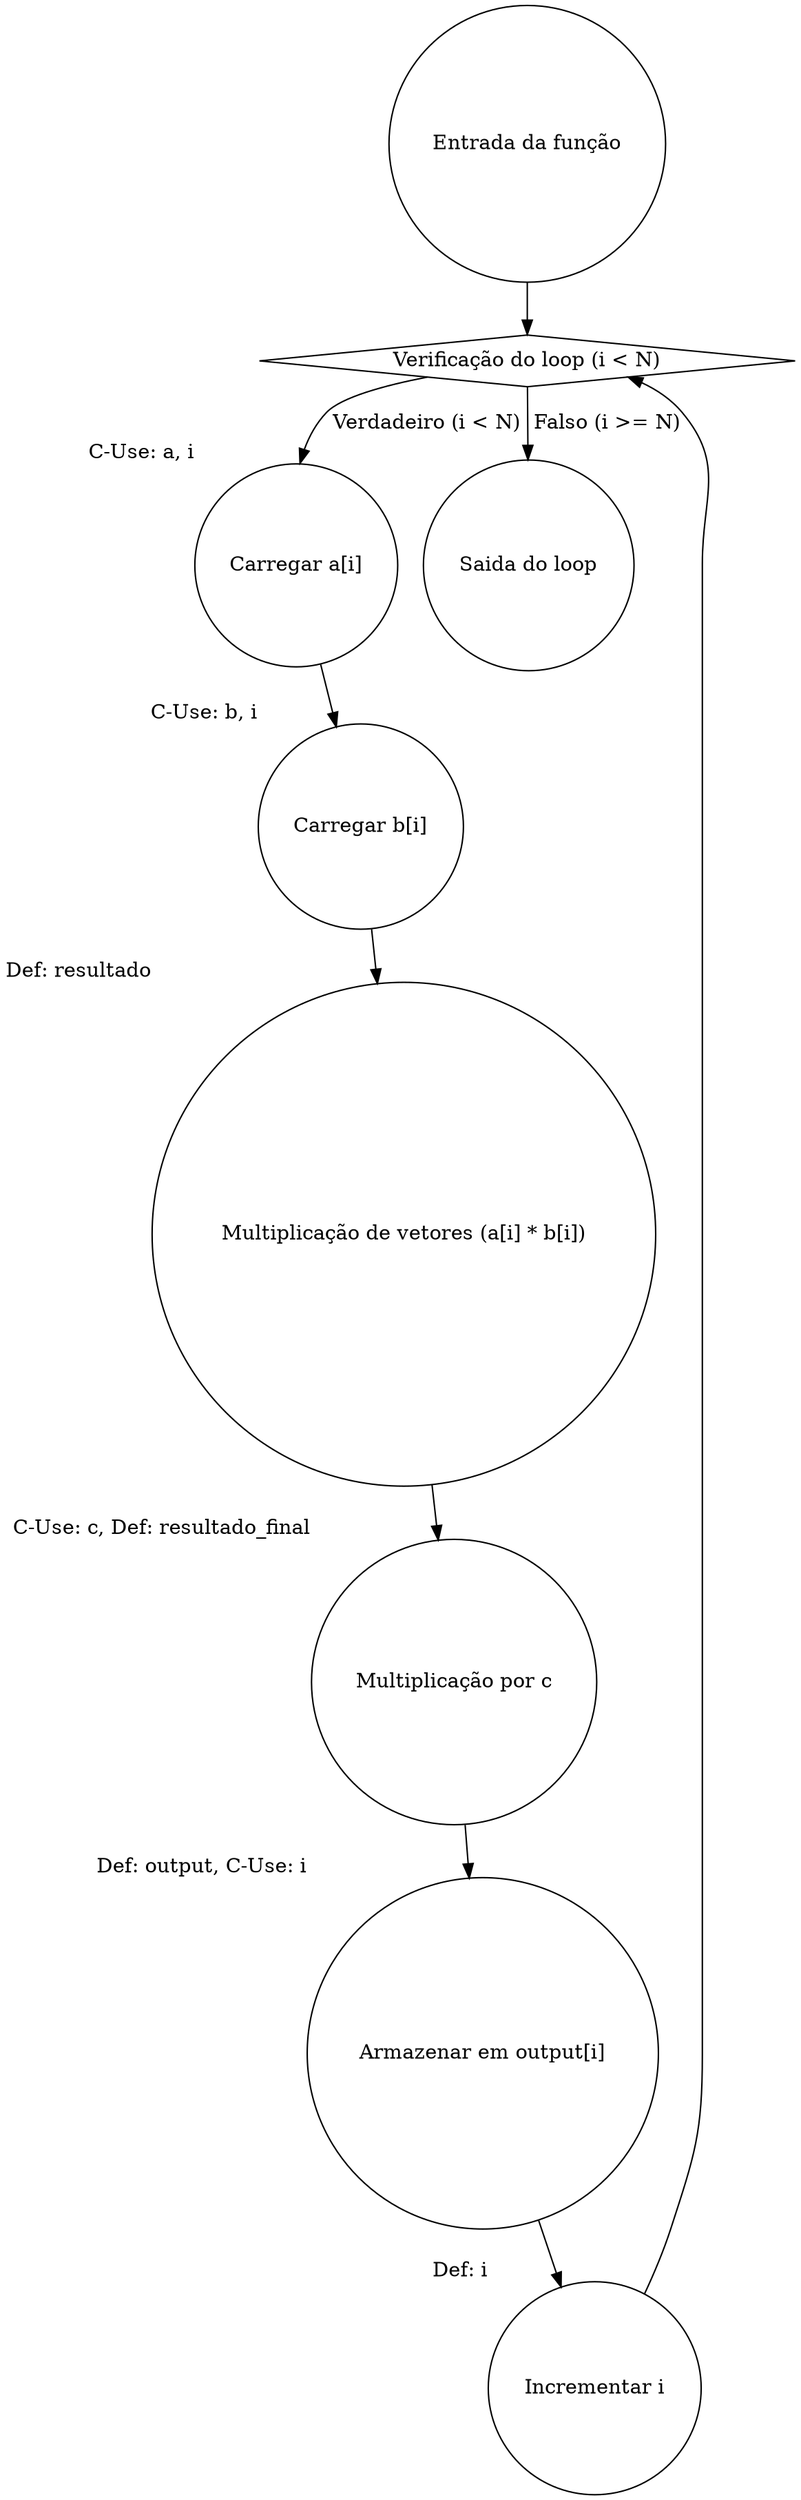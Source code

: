 digraph vec_mpy1 {
    rankdir=TB;
    node [shape=circle];
    
    1 [label="Entrada da função"];
    2 [label="Verificação do loop (i < N)", shape=diamond];
    3 [label="Carregar a[i]", xlabel="C-Use: a, i"];
    4 [label="Carregar b[i]", xlabel="C-Use: b, i"];
    5 [label="Multiplicação de vetores (a[i] * b[i])", xlabel="Def: resultado"];
    6 [label="Multiplicação por c", xlabel="C-Use: c, Def: resultado_final"];
    7 [label="Armazenar em output[i]", xlabel="Def: output, C-Use: i"];
    8 [label="Incrementar i", xlabel="Def: i"];
    9 [label="Saida do loop"];
    
    1 -> 2;
    2 -> 3 [label=" Verdadeiro (i < N)"];
    2 -> 9 [label=" Falso (i >= N)"];
    3 -> 4;
    4 -> 5;
    5 -> 6;
    6 -> 7;
    7 -> 8;
    8 -> 2;
}